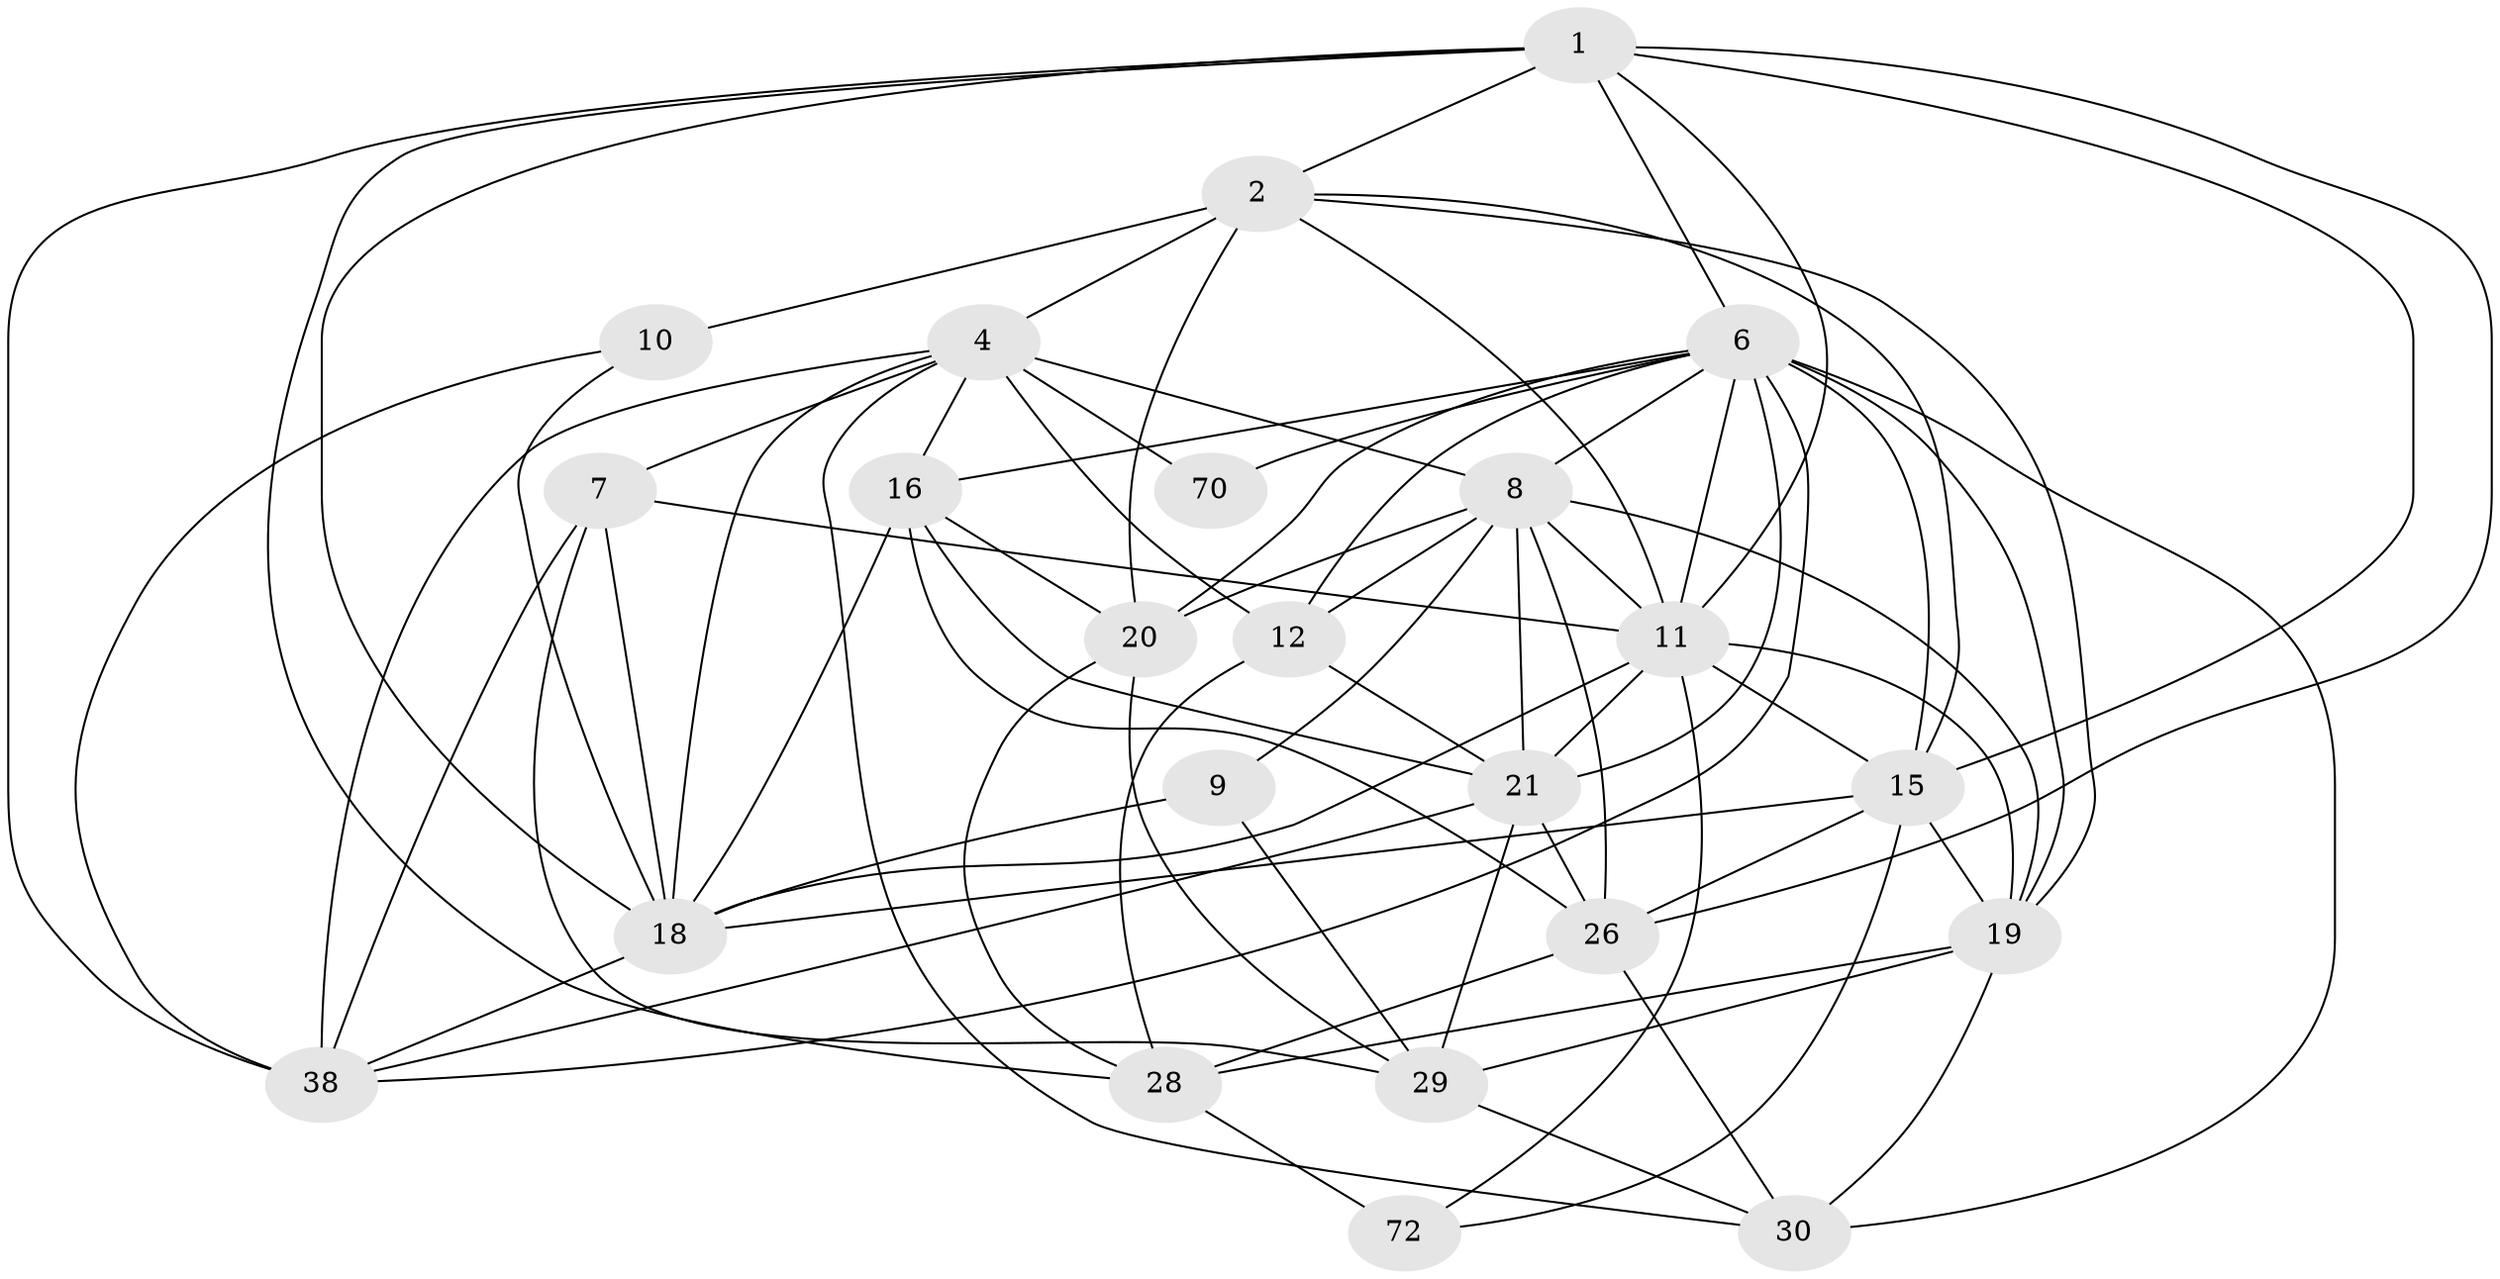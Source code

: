// original degree distribution, {4: 1.0}
// Generated by graph-tools (version 1.1) at 2025/20/03/04/25 18:20:47]
// undirected, 23 vertices, 76 edges
graph export_dot {
graph [start="1"]
  node [color=gray90,style=filled];
  1 [super="+23+34+5+51"];
  2 [super="+45+3"];
  4 [super="+62+39+17"];
  6 [super="+14+36+27"];
  7 [super="+66+32"];
  8 [super="+56+44+67"];
  9;
  10;
  11 [super="+35+13+25+40"];
  12 [super="+41"];
  15 [super="+52+58+46"];
  16 [super="+50"];
  18 [super="+57+22"];
  19 [super="+31+75"];
  20 [super="+68"];
  21 [super="+74+24"];
  26 [super="+37"];
  28 [super="+78+59"];
  29 [super="+73"];
  30 [super="+61"];
  38 [super="+64+42"];
  70;
  72;
  1 -- 38 [weight=2];
  1 -- 11 [weight=2];
  1 -- 28 [weight=2];
  1 -- 2;
  1 -- 6;
  1 -- 15 [weight=2];
  1 -- 26;
  1 -- 18;
  2 -- 19;
  2 -- 10 [weight=2];
  2 -- 11;
  2 -- 15;
  2 -- 4;
  2 -- 20;
  4 -- 70 [weight=3];
  4 -- 16;
  4 -- 18;
  4 -- 38;
  4 -- 7;
  4 -- 30;
  4 -- 8 [weight=2];
  4 -- 12;
  6 -- 12 [weight=2];
  6 -- 15 [weight=2];
  6 -- 21 [weight=2];
  6 -- 16;
  6 -- 20;
  6 -- 38;
  6 -- 8 [weight=2];
  6 -- 70;
  6 -- 11;
  6 -- 19;
  6 -- 30;
  7 -- 38 [weight=2];
  7 -- 11 [weight=4];
  7 -- 18 [weight=2];
  7 -- 29;
  8 -- 12;
  8 -- 9;
  8 -- 21;
  8 -- 20;
  8 -- 26;
  8 -- 11 [weight=2];
  8 -- 19;
  9 -- 18 [weight=2];
  9 -- 29;
  10 -- 38;
  10 -- 18;
  11 -- 19;
  11 -- 15 [weight=2];
  11 -- 72;
  11 -- 21;
  11 -- 18;
  12 -- 21;
  12 -- 28;
  15 -- 26;
  15 -- 18 [weight=2];
  15 -- 19;
  15 -- 72;
  16 -- 21;
  16 -- 26;
  16 -- 20;
  16 -- 18;
  18 -- 38;
  19 -- 28;
  19 -- 30;
  19 -- 29;
  20 -- 28;
  20 -- 29;
  21 -- 38 [weight=2];
  21 -- 26;
  21 -- 29;
  26 -- 30 [weight=2];
  26 -- 28;
  28 -- 72 [weight=2];
  29 -- 30;
}
